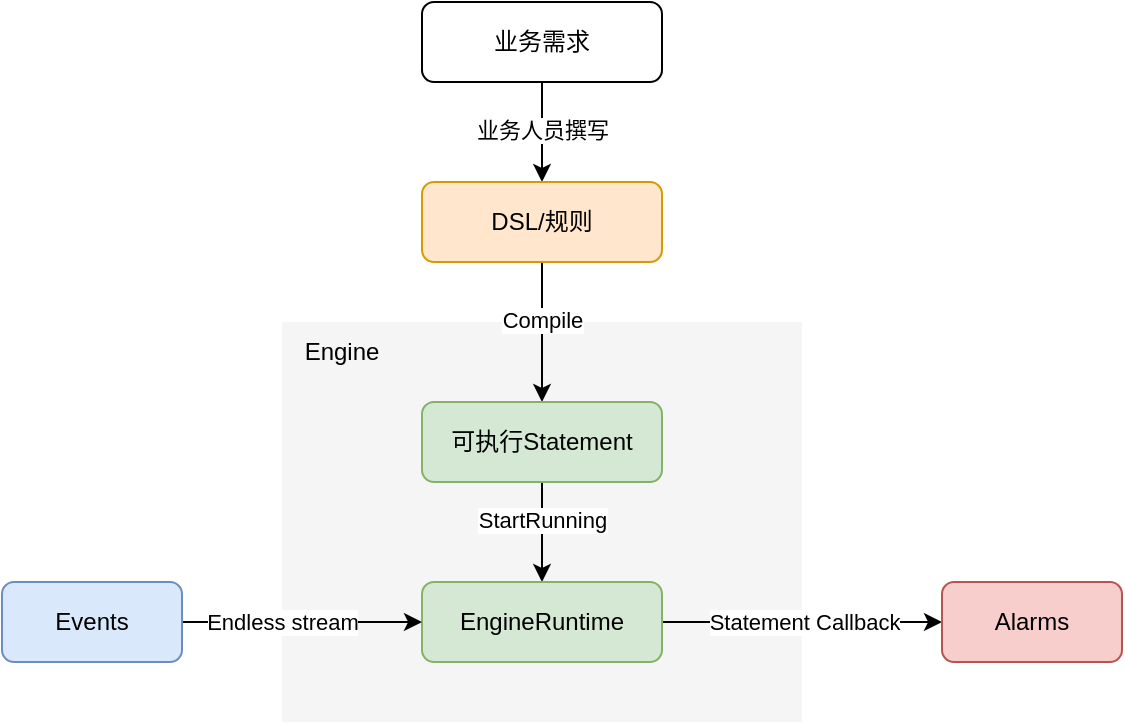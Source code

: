 <mxfile version="21.8.2" type="github">
  <diagram id="C5RBs43oDa-KdzZeNtuy" name="Page-1">
    <mxGraphModel dx="1328" dy="719" grid="1" gridSize="10" guides="1" tooltips="1" connect="1" arrows="1" fold="1" page="1" pageScale="1" pageWidth="827" pageHeight="1169" math="0" shadow="0">
      <root>
        <mxCell id="WIyWlLk6GJQsqaUBKTNV-0" />
        <mxCell id="WIyWlLk6GJQsqaUBKTNV-1" parent="WIyWlLk6GJQsqaUBKTNV-0" />
        <mxCell id="_alnSDJfrMN8fhZpkeya-10" value="" style="rounded=0;whiteSpace=wrap;html=1;fillColor=#f5f5f5;fontColor=#333333;strokeColor=none;" vertex="1" parent="WIyWlLk6GJQsqaUBKTNV-1">
          <mxGeometry x="250" y="340" width="260" height="200" as="geometry" />
        </mxCell>
        <mxCell id="_alnSDJfrMN8fhZpkeya-4" value="" style="edgeStyle=orthogonalEdgeStyle;rounded=0;orthogonalLoop=1;jettySize=auto;html=1;" edge="1" parent="WIyWlLk6GJQsqaUBKTNV-1" source="_alnSDJfrMN8fhZpkeya-0" target="_alnSDJfrMN8fhZpkeya-1">
          <mxGeometry relative="1" as="geometry" />
        </mxCell>
        <mxCell id="_alnSDJfrMN8fhZpkeya-6" value="业务人员撰写" style="edgeLabel;html=1;align=center;verticalAlign=middle;resizable=0;points=[];" vertex="1" connectable="0" parent="_alnSDJfrMN8fhZpkeya-4">
          <mxGeometry x="-0.267" relative="1" as="geometry">
            <mxPoint y="5" as="offset" />
          </mxGeometry>
        </mxCell>
        <mxCell id="_alnSDJfrMN8fhZpkeya-0" value="业务需求" style="rounded=1;whiteSpace=wrap;html=1;" vertex="1" parent="WIyWlLk6GJQsqaUBKTNV-1">
          <mxGeometry x="320" y="180" width="120" height="40" as="geometry" />
        </mxCell>
        <mxCell id="_alnSDJfrMN8fhZpkeya-5" value="" style="edgeStyle=orthogonalEdgeStyle;rounded=0;orthogonalLoop=1;jettySize=auto;html=1;" edge="1" parent="WIyWlLk6GJQsqaUBKTNV-1" source="_alnSDJfrMN8fhZpkeya-1" target="_alnSDJfrMN8fhZpkeya-2">
          <mxGeometry relative="1" as="geometry" />
        </mxCell>
        <mxCell id="_alnSDJfrMN8fhZpkeya-7" value="Compile" style="edgeLabel;html=1;align=center;verticalAlign=middle;resizable=0;points=[];" vertex="1" connectable="0" parent="_alnSDJfrMN8fhZpkeya-5">
          <mxGeometry x="-0.185" relative="1" as="geometry">
            <mxPoint as="offset" />
          </mxGeometry>
        </mxCell>
        <mxCell id="_alnSDJfrMN8fhZpkeya-1" value="DSL/规则" style="rounded=1;whiteSpace=wrap;html=1;fillColor=#ffe6cc;strokeColor=#d79b00;" vertex="1" parent="WIyWlLk6GJQsqaUBKTNV-1">
          <mxGeometry x="320" y="270" width="120" height="40" as="geometry" />
        </mxCell>
        <mxCell id="_alnSDJfrMN8fhZpkeya-8" value="" style="edgeStyle=orthogonalEdgeStyle;rounded=0;orthogonalLoop=1;jettySize=auto;html=1;" edge="1" parent="WIyWlLk6GJQsqaUBKTNV-1" source="_alnSDJfrMN8fhZpkeya-2" target="_alnSDJfrMN8fhZpkeya-3">
          <mxGeometry relative="1" as="geometry" />
        </mxCell>
        <mxCell id="_alnSDJfrMN8fhZpkeya-9" value="StartRunning" style="edgeLabel;html=1;align=center;verticalAlign=middle;resizable=0;points=[];" vertex="1" connectable="0" parent="_alnSDJfrMN8fhZpkeya-8">
          <mxGeometry x="-0.233" y="-1" relative="1" as="geometry">
            <mxPoint x="1" as="offset" />
          </mxGeometry>
        </mxCell>
        <mxCell id="_alnSDJfrMN8fhZpkeya-2" value="可执行Statement" style="rounded=1;whiteSpace=wrap;html=1;fillColor=#d5e8d4;strokeColor=#82b366;" vertex="1" parent="WIyWlLk6GJQsqaUBKTNV-1">
          <mxGeometry x="320" y="380" width="120" height="40" as="geometry" />
        </mxCell>
        <mxCell id="_alnSDJfrMN8fhZpkeya-14" value="" style="edgeStyle=orthogonalEdgeStyle;rounded=0;orthogonalLoop=1;jettySize=auto;html=1;" edge="1" parent="WIyWlLk6GJQsqaUBKTNV-1" source="_alnSDJfrMN8fhZpkeya-3" target="_alnSDJfrMN8fhZpkeya-13">
          <mxGeometry relative="1" as="geometry" />
        </mxCell>
        <mxCell id="_alnSDJfrMN8fhZpkeya-17" value="Statement Callback" style="edgeLabel;html=1;align=center;verticalAlign=middle;resizable=0;points=[];" vertex="1" connectable="0" parent="_alnSDJfrMN8fhZpkeya-14">
          <mxGeometry x="-0.182" y="1" relative="1" as="geometry">
            <mxPoint x="13" y="1" as="offset" />
          </mxGeometry>
        </mxCell>
        <mxCell id="_alnSDJfrMN8fhZpkeya-3" value="EngineRuntime" style="rounded=1;whiteSpace=wrap;html=1;fillColor=#d5e8d4;strokeColor=#82b366;" vertex="1" parent="WIyWlLk6GJQsqaUBKTNV-1">
          <mxGeometry x="320" y="470" width="120" height="40" as="geometry" />
        </mxCell>
        <mxCell id="_alnSDJfrMN8fhZpkeya-12" value="" style="edgeStyle=orthogonalEdgeStyle;rounded=0;orthogonalLoop=1;jettySize=auto;html=1;" edge="1" parent="WIyWlLk6GJQsqaUBKTNV-1" source="_alnSDJfrMN8fhZpkeya-11" target="_alnSDJfrMN8fhZpkeya-3">
          <mxGeometry relative="1" as="geometry" />
        </mxCell>
        <mxCell id="_alnSDJfrMN8fhZpkeya-15" value="Endless stream" style="edgeLabel;html=1;align=center;verticalAlign=middle;resizable=0;points=[];" vertex="1" connectable="0" parent="_alnSDJfrMN8fhZpkeya-12">
          <mxGeometry x="-0.201" y="-2" relative="1" as="geometry">
            <mxPoint x="2" y="-2" as="offset" />
          </mxGeometry>
        </mxCell>
        <mxCell id="_alnSDJfrMN8fhZpkeya-11" value="Events" style="rounded=1;whiteSpace=wrap;html=1;fillColor=#dae8fc;strokeColor=#6c8ebf;" vertex="1" parent="WIyWlLk6GJQsqaUBKTNV-1">
          <mxGeometry x="110" y="470" width="90" height="40" as="geometry" />
        </mxCell>
        <mxCell id="_alnSDJfrMN8fhZpkeya-13" value="Alarms" style="rounded=1;whiteSpace=wrap;html=1;fillColor=#f8cecc;strokeColor=#b85450;" vertex="1" parent="WIyWlLk6GJQsqaUBKTNV-1">
          <mxGeometry x="580" y="470" width="90" height="40" as="geometry" />
        </mxCell>
        <mxCell id="_alnSDJfrMN8fhZpkeya-18" value="Engine" style="text;html=1;strokeColor=none;fillColor=none;align=center;verticalAlign=middle;whiteSpace=wrap;rounded=0;" vertex="1" parent="WIyWlLk6GJQsqaUBKTNV-1">
          <mxGeometry x="250" y="340" width="60" height="30" as="geometry" />
        </mxCell>
      </root>
    </mxGraphModel>
  </diagram>
</mxfile>
